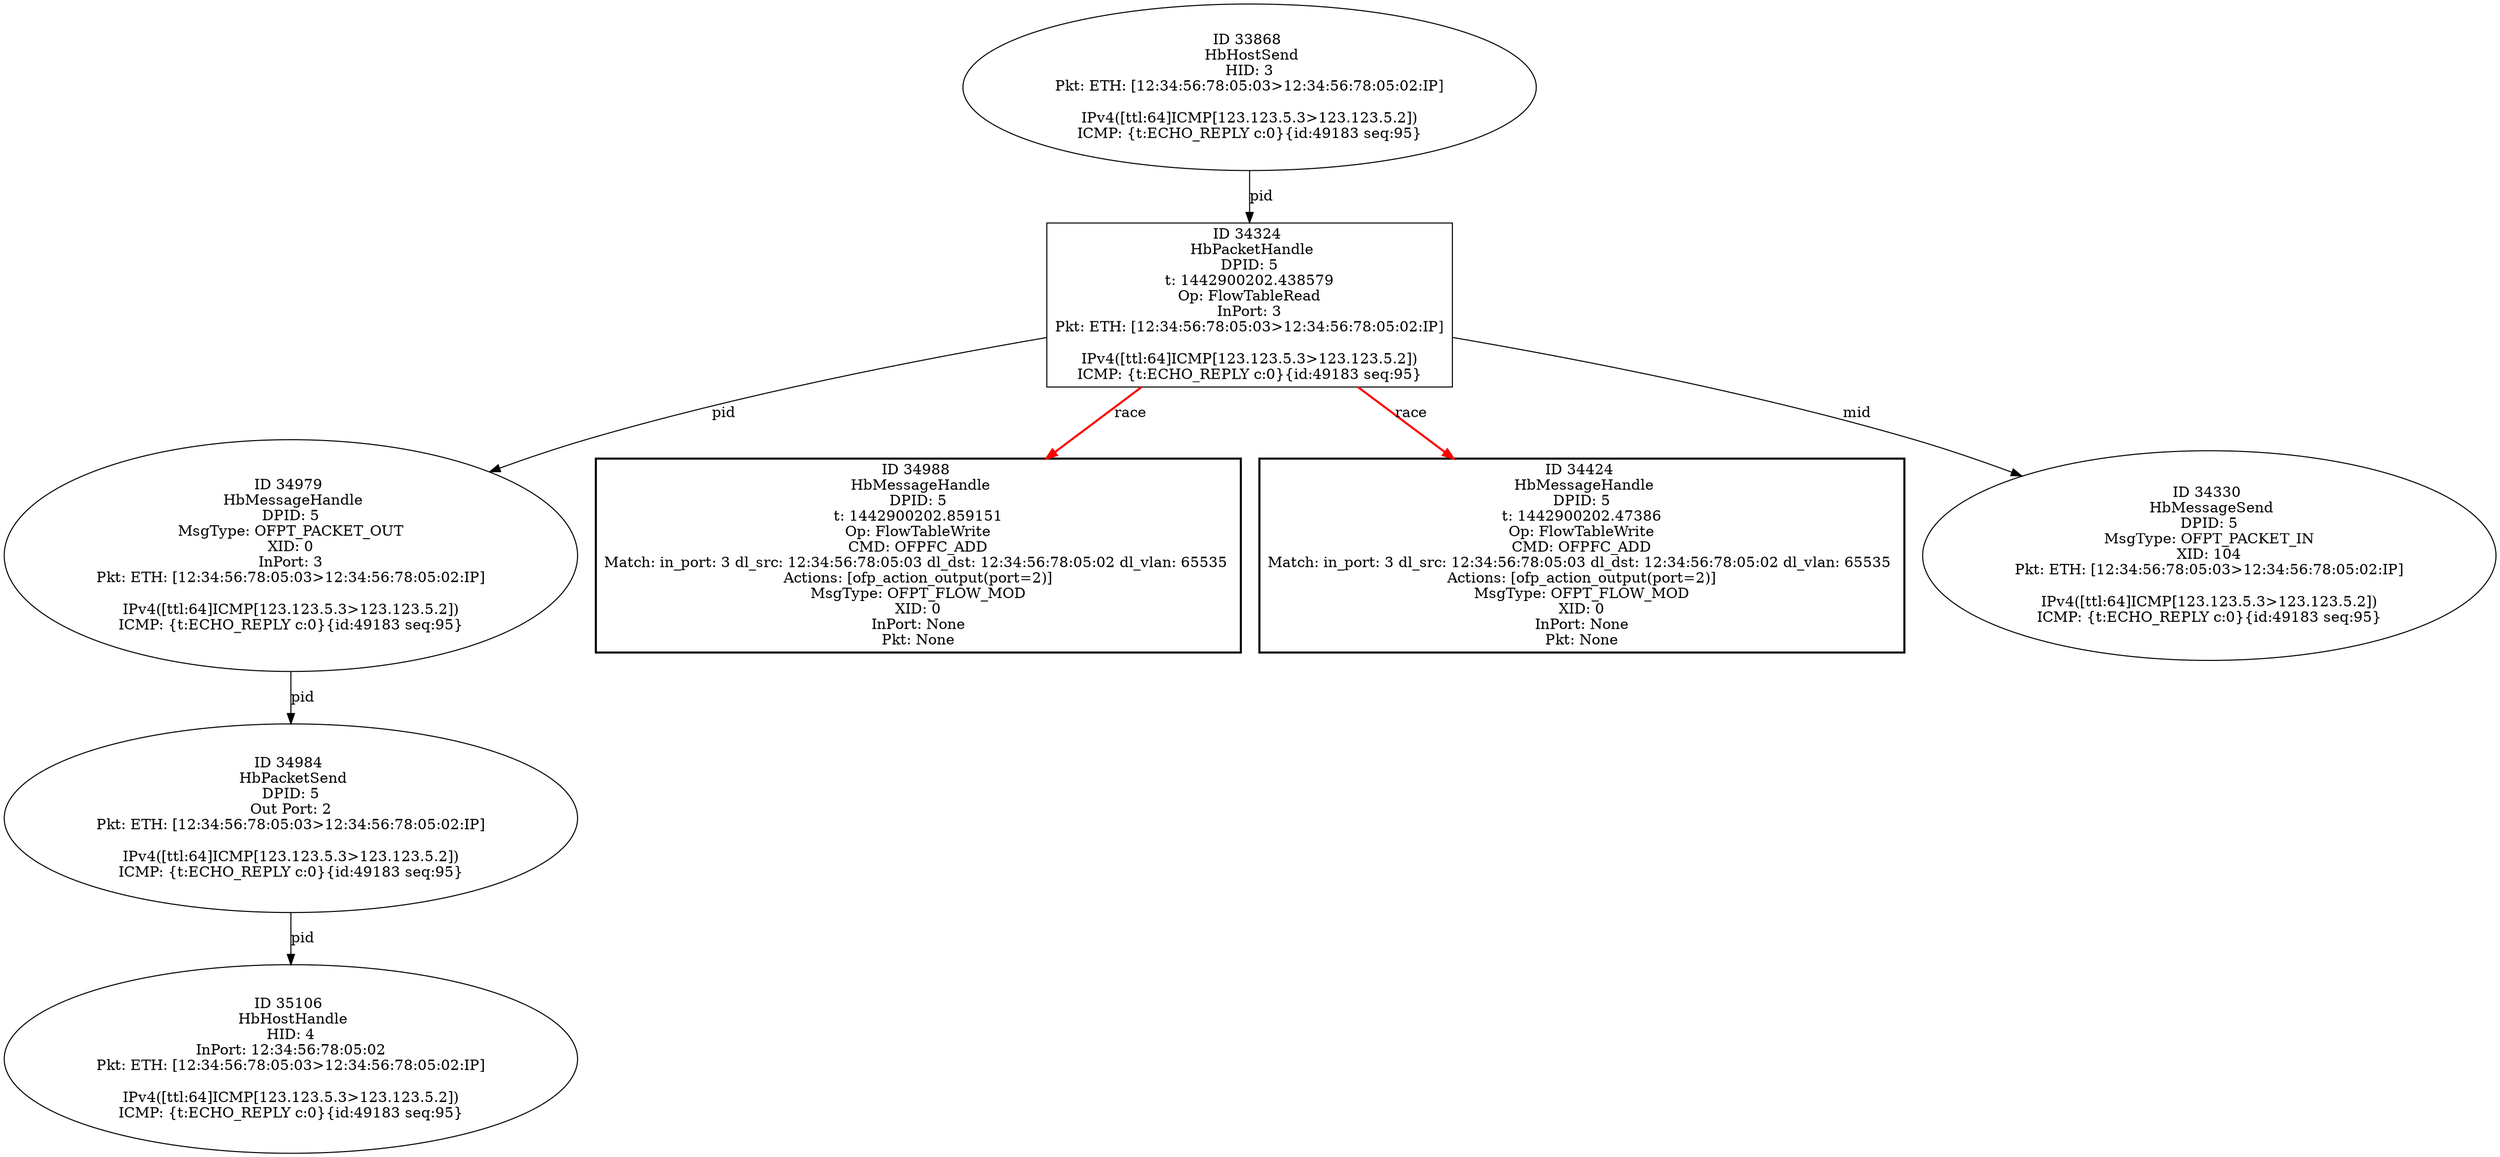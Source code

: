 strict digraph G {
35106 [shape=oval, event=<hb_events.HbHostHandle object at 0x10f0a6790>, label="ID 35106 
 HbHostHandle
HID: 4
InPort: 12:34:56:78:05:02
Pkt: ETH: [12:34:56:78:05:03>12:34:56:78:05:02:IP]

IPv4([ttl:64]ICMP[123.123.5.3>123.123.5.2])
ICMP: {t:ECHO_REPLY c:0}{id:49183 seq:95}"];
34979 [shape=oval, event=<hb_events.HbMessageHandle object at 0x10f059fd0>, label="ID 34979 
 HbMessageHandle
DPID: 5
MsgType: OFPT_PACKET_OUT
XID: 0
InPort: 3
Pkt: ETH: [12:34:56:78:05:03>12:34:56:78:05:02:IP]

IPv4([ttl:64]ICMP[123.123.5.3>123.123.5.2])
ICMP: {t:ECHO_REPLY c:0}{id:49183 seq:95}"];
34984 [shape=oval, event=<hb_events.HbPacketSend object at 0x10f05f090>, label="ID 34984 
 HbPacketSend
DPID: 5
Out Port: 2
Pkt: ETH: [12:34:56:78:05:03>12:34:56:78:05:02:IP]

IPv4([ttl:64]ICMP[123.123.5.3>123.123.5.2])
ICMP: {t:ECHO_REPLY c:0}{id:49183 seq:95}"];
34988 [shape=box, style=bold, event=<hb_events.HbMessageHandle object at 0x10f0528d0>, label="ID 34988 
 HbMessageHandle
DPID: 5
t: 1442900202.859151
Op: FlowTableWrite
CMD: OFPFC_ADD
Match: in_port: 3 dl_src: 12:34:56:78:05:03 dl_dst: 12:34:56:78:05:02 dl_vlan: 65535 
Actions: [ofp_action_output(port=2)]
MsgType: OFPT_FLOW_MOD
XID: 0
InPort: None
Pkt: None"];
33868 [shape=oval, event=<hb_events.HbHostSend object at 0x10ed7a550>, label="ID 33868 
 HbHostSend
HID: 3
Pkt: ETH: [12:34:56:78:05:03>12:34:56:78:05:02:IP]

IPv4([ttl:64]ICMP[123.123.5.3>123.123.5.2])
ICMP: {t:ECHO_REPLY c:0}{id:49183 seq:95}"];
34324 [shape=box, event=<hb_events.HbPacketHandle object at 0x10ee73350>, label="ID 34324 
 HbPacketHandle
DPID: 5
t: 1442900202.438579
Op: FlowTableRead
InPort: 3
Pkt: ETH: [12:34:56:78:05:03>12:34:56:78:05:02:IP]

IPv4([ttl:64]ICMP[123.123.5.3>123.123.5.2])
ICMP: {t:ECHO_REPLY c:0}{id:49183 seq:95}"];
34424 [shape=box, style=bold, event=<hb_events.HbMessageHandle object at 0x10eeb5390>, label="ID 34424 
 HbMessageHandle
DPID: 5
t: 1442900202.47386
Op: FlowTableWrite
CMD: OFPFC_ADD
Match: in_port: 3 dl_src: 12:34:56:78:05:03 dl_dst: 12:34:56:78:05:02 dl_vlan: 65535 
Actions: [ofp_action_output(port=2)]
MsgType: OFPT_FLOW_MOD
XID: 0
InPort: None
Pkt: None"];
34330 [shape=oval, event=<hb_events.HbMessageSend object at 0x10ee73950>, label="ID 34330 
 HbMessageSend
DPID: 5
MsgType: OFPT_PACKET_IN
XID: 104
Pkt: ETH: [12:34:56:78:05:03>12:34:56:78:05:02:IP]

IPv4([ttl:64]ICMP[123.123.5.3>123.123.5.2])
ICMP: {t:ECHO_REPLY c:0}{id:49183 seq:95}"];
34979 -> 34984  [rel=pid, label=pid];
34984 -> 35106  [rel=pid, label=pid];
33868 -> 34324  [rel=pid, label=pid];
34324 -> 34424  [harmful=True, color=red, style=bold, rel=race, label=race];
34324 -> 34330  [rel=mid, label=mid];
34324 -> 34979  [rel=pid, label=pid];
34324 -> 34988  [harmful=True, color=red, style=bold, rel=race, label=race];
}

